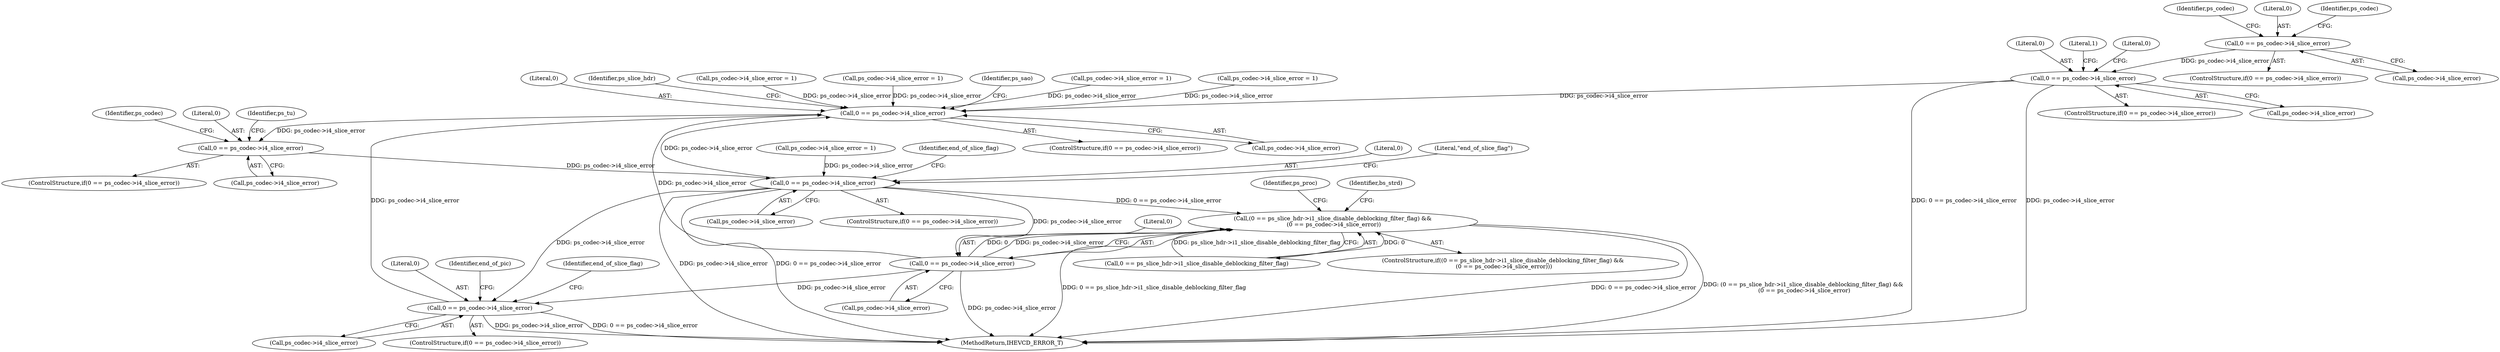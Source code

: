 digraph "0_Android_2b9fb0c2074d370a254b35e2489de2d94943578d@pointer" {
"1000314" [label="(Call,0 == ps_codec->i4_slice_error)"];
"1000423" [label="(Call,0 == ps_codec->i4_slice_error)"];
"1001667" [label="(Call,0 == ps_codec->i4_slice_error)"];
"1001779" [label="(Call,0 == ps_codec->i4_slice_error)"];
"1001952" [label="(Call,0 == ps_codec->i4_slice_error)"];
"1003454" [label="(Call,(0 == ps_slice_hdr->i1_slice_disable_deblocking_filter_flag) &&\n (0 == ps_codec->i4_slice_error))"];
"1003460" [label="(Call,0 == ps_codec->i4_slice_error)"];
"1004436" [label="(Call,0 == ps_codec->i4_slice_error)"];
"1000424" [label="(Literal,0)"];
"1001604" [label="(Call,ps_codec->i4_slice_error = 1)"];
"1003473" [label="(Identifier,ps_proc)"];
"1001952" [label="(Call,0 == ps_codec->i4_slice_error)"];
"1001950" [label="(Identifier,ps_codec)"];
"1000323" [label="(Identifier,ps_codec)"];
"1000314" [label="(Call,0 == ps_codec->i4_slice_error)"];
"1000315" [label="(Literal,0)"];
"1001954" [label="(Call,ps_codec->i4_slice_error)"];
"1000316" [label="(Call,ps_codec->i4_slice_error)"];
"1003455" [label="(Call,0 == ps_slice_hdr->i1_slice_disable_deblocking_filter_flag)"];
"1001934" [label="(Call,ps_codec->i4_slice_error = 1)"];
"1004437" [label="(Literal,0)"];
"1000422" [label="(ControlStructure,if(0 == ps_codec->i4_slice_error))"];
"1001014" [label="(Call,ps_codec->i4_slice_error = 1)"];
"1004436" [label="(Call,0 == ps_codec->i4_slice_error)"];
"1004445" [label="(Identifier,end_of_pic)"];
"1001687" [label="(Identifier,ps_sao)"];
"1003460" [label="(Call,0 == ps_codec->i4_slice_error)"];
"1003453" [label="(ControlStructure,if((0 == ps_slice_hdr->i1_slice_disable_deblocking_filter_flag) &&\n (0 == ps_codec->i4_slice_error)))"];
"1001667" [label="(Call,0 == ps_codec->i4_slice_error)"];
"1001333" [label="(Call,ps_codec->i4_slice_error = 1)"];
"1001958" [label="(Identifier,end_of_slice_flag)"];
"1000313" [label="(ControlStructure,if(0 == ps_codec->i4_slice_error))"];
"1000425" [label="(Call,ps_codec->i4_slice_error)"];
"1001666" [label="(ControlStructure,if(0 == ps_codec->i4_slice_error))"];
"1000431" [label="(Literal,1)"];
"1001669" [label="(Call,ps_codec->i4_slice_error)"];
"1001653" [label="(Call,ps_codec->i4_slice_error = 1)"];
"1000423" [label="(Call,0 == ps_codec->i4_slice_error)"];
"1001780" [label="(Literal,0)"];
"1001953" [label="(Literal,0)"];
"1001973" [label="(Literal,\"end_of_slice_flag\")"];
"1000341" [label="(Identifier,ps_codec)"];
"1004442" [label="(Identifier,end_of_slice_flag)"];
"1003462" [label="(Call,ps_codec->i4_slice_error)"];
"1003846" [label="(Identifier,bs_strd)"];
"1004438" [label="(Call,ps_codec->i4_slice_error)"];
"1004845" [label="(MethodReturn,IHEVCD_ERROR_T)"];
"1001668" [label="(Literal,0)"];
"1001676" [label="(Identifier,ps_slice_hdr)"];
"1001779" [label="(Call,0 == ps_codec->i4_slice_error)"];
"1001787" [label="(Identifier,ps_tu)"];
"1004435" [label="(ControlStructure,if(0 == ps_codec->i4_slice_error))"];
"1001778" [label="(ControlStructure,if(0 == ps_codec->i4_slice_error))"];
"1003454" [label="(Call,(0 == ps_slice_hdr->i1_slice_disable_deblocking_filter_flag) &&\n (0 == ps_codec->i4_slice_error))"];
"1001781" [label="(Call,ps_codec->i4_slice_error)"];
"1000490" [label="(Literal,0)"];
"1003461" [label="(Literal,0)"];
"1001951" [label="(ControlStructure,if(0 == ps_codec->i4_slice_error))"];
"1000314" -> "1000313"  [label="AST: "];
"1000314" -> "1000316"  [label="CFG: "];
"1000315" -> "1000314"  [label="AST: "];
"1000316" -> "1000314"  [label="AST: "];
"1000323" -> "1000314"  [label="CFG: "];
"1000341" -> "1000314"  [label="CFG: "];
"1000314" -> "1000423"  [label="DDG: ps_codec->i4_slice_error"];
"1000423" -> "1000422"  [label="AST: "];
"1000423" -> "1000425"  [label="CFG: "];
"1000424" -> "1000423"  [label="AST: "];
"1000425" -> "1000423"  [label="AST: "];
"1000431" -> "1000423"  [label="CFG: "];
"1000490" -> "1000423"  [label="CFG: "];
"1000423" -> "1004845"  [label="DDG: 0 == ps_codec->i4_slice_error"];
"1000423" -> "1004845"  [label="DDG: ps_codec->i4_slice_error"];
"1000423" -> "1001667"  [label="DDG: ps_codec->i4_slice_error"];
"1001667" -> "1001666"  [label="AST: "];
"1001667" -> "1001669"  [label="CFG: "];
"1001668" -> "1001667"  [label="AST: "];
"1001669" -> "1001667"  [label="AST: "];
"1001676" -> "1001667"  [label="CFG: "];
"1001687" -> "1001667"  [label="CFG: "];
"1003460" -> "1001667"  [label="DDG: ps_codec->i4_slice_error"];
"1001604" -> "1001667"  [label="DDG: ps_codec->i4_slice_error"];
"1001653" -> "1001667"  [label="DDG: ps_codec->i4_slice_error"];
"1001333" -> "1001667"  [label="DDG: ps_codec->i4_slice_error"];
"1001952" -> "1001667"  [label="DDG: ps_codec->i4_slice_error"];
"1004436" -> "1001667"  [label="DDG: ps_codec->i4_slice_error"];
"1001014" -> "1001667"  [label="DDG: ps_codec->i4_slice_error"];
"1001667" -> "1001779"  [label="DDG: ps_codec->i4_slice_error"];
"1001779" -> "1001778"  [label="AST: "];
"1001779" -> "1001781"  [label="CFG: "];
"1001780" -> "1001779"  [label="AST: "];
"1001781" -> "1001779"  [label="AST: "];
"1001787" -> "1001779"  [label="CFG: "];
"1001950" -> "1001779"  [label="CFG: "];
"1001779" -> "1001952"  [label="DDG: ps_codec->i4_slice_error"];
"1001952" -> "1001951"  [label="AST: "];
"1001952" -> "1001954"  [label="CFG: "];
"1001953" -> "1001952"  [label="AST: "];
"1001954" -> "1001952"  [label="AST: "];
"1001958" -> "1001952"  [label="CFG: "];
"1001973" -> "1001952"  [label="CFG: "];
"1001952" -> "1004845"  [label="DDG: ps_codec->i4_slice_error"];
"1001952" -> "1004845"  [label="DDG: 0 == ps_codec->i4_slice_error"];
"1001934" -> "1001952"  [label="DDG: ps_codec->i4_slice_error"];
"1001952" -> "1003454"  [label="DDG: 0 == ps_codec->i4_slice_error"];
"1001952" -> "1003460"  [label="DDG: ps_codec->i4_slice_error"];
"1001952" -> "1004436"  [label="DDG: ps_codec->i4_slice_error"];
"1003454" -> "1003453"  [label="AST: "];
"1003454" -> "1003455"  [label="CFG: "];
"1003454" -> "1003460"  [label="CFG: "];
"1003455" -> "1003454"  [label="AST: "];
"1003460" -> "1003454"  [label="AST: "];
"1003473" -> "1003454"  [label="CFG: "];
"1003846" -> "1003454"  [label="CFG: "];
"1003454" -> "1004845"  [label="DDG: 0 == ps_codec->i4_slice_error"];
"1003454" -> "1004845"  [label="DDG: (0 == ps_slice_hdr->i1_slice_disable_deblocking_filter_flag) &&\n (0 == ps_codec->i4_slice_error)"];
"1003454" -> "1004845"  [label="DDG: 0 == ps_slice_hdr->i1_slice_disable_deblocking_filter_flag"];
"1003455" -> "1003454"  [label="DDG: 0"];
"1003455" -> "1003454"  [label="DDG: ps_slice_hdr->i1_slice_disable_deblocking_filter_flag"];
"1003460" -> "1003454"  [label="DDG: 0"];
"1003460" -> "1003454"  [label="DDG: ps_codec->i4_slice_error"];
"1003460" -> "1003462"  [label="CFG: "];
"1003461" -> "1003460"  [label="AST: "];
"1003462" -> "1003460"  [label="AST: "];
"1003460" -> "1004845"  [label="DDG: ps_codec->i4_slice_error"];
"1003460" -> "1004436"  [label="DDG: ps_codec->i4_slice_error"];
"1004436" -> "1004435"  [label="AST: "];
"1004436" -> "1004438"  [label="CFG: "];
"1004437" -> "1004436"  [label="AST: "];
"1004438" -> "1004436"  [label="AST: "];
"1004442" -> "1004436"  [label="CFG: "];
"1004445" -> "1004436"  [label="CFG: "];
"1004436" -> "1004845"  [label="DDG: ps_codec->i4_slice_error"];
"1004436" -> "1004845"  [label="DDG: 0 == ps_codec->i4_slice_error"];
}
